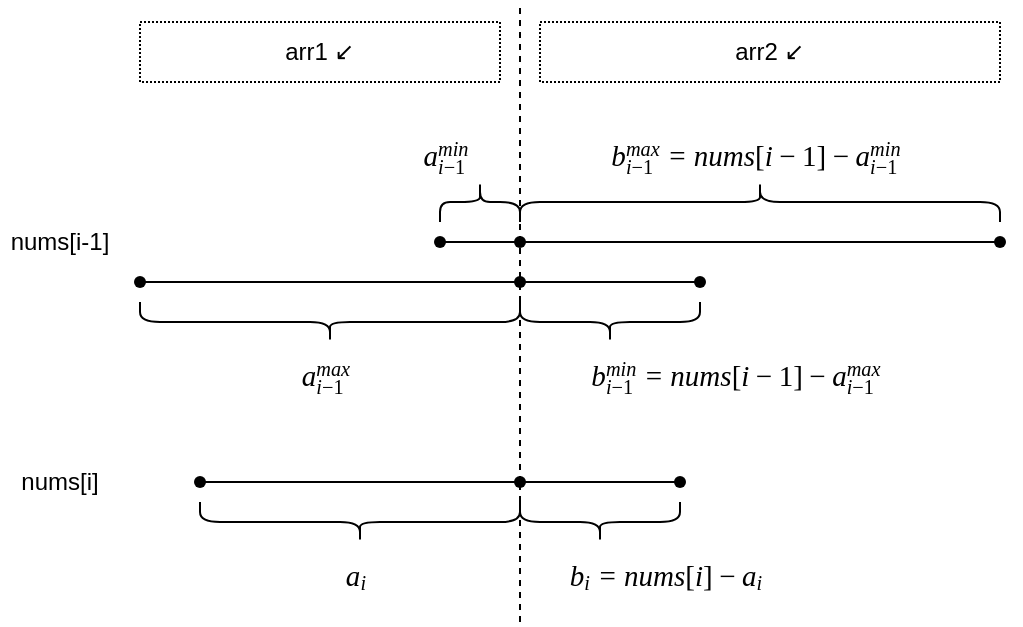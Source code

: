 <mxfile version="24.7.17">
  <diagram name="Page-1" id="ioFbad3xNoFa6jcvLcpb">
    <mxGraphModel dx="560" dy="458" grid="1" gridSize="10" guides="1" tooltips="1" connect="1" arrows="1" fold="1" page="1" pageScale="1" pageWidth="850" pageHeight="1100" math="0" shadow="0">
      <root>
        <mxCell id="0" />
        <mxCell id="1" parent="0" />
        <mxCell id="hNl3Ag_F3orbNU8T1yxB-1" value="" style="endArrow=none;dashed=1;html=1;rounded=0;" edge="1" parent="1">
          <mxGeometry width="50" height="50" relative="1" as="geometry">
            <mxPoint x="280" y="280" as="sourcePoint" />
            <mxPoint x="280" y="40" as="targetPoint" />
          </mxGeometry>
        </mxCell>
        <mxCell id="hNl3Ag_F3orbNU8T1yxB-4" value="arr1 ↙" style="text;html=1;align=center;verticalAlign=middle;whiteSpace=wrap;rounded=0;strokeColor=default;dashed=1;dashPattern=1 1;" vertex="1" parent="1">
          <mxGeometry x="90" y="50" width="180" height="30" as="geometry" />
        </mxCell>
        <mxCell id="hNl3Ag_F3orbNU8T1yxB-5" value="arr2 ↙" style="text;html=1;align=center;verticalAlign=middle;whiteSpace=wrap;rounded=0;strokeColor=default;dashed=1;dashPattern=1 1;" vertex="1" parent="1">
          <mxGeometry x="290" y="50" width="230" height="30" as="geometry" />
        </mxCell>
        <mxCell id="hNl3Ag_F3orbNU8T1yxB-6" value="nums[i]" style="text;html=1;align=center;verticalAlign=middle;whiteSpace=wrap;rounded=0;" vertex="1" parent="1">
          <mxGeometry x="20" y="260" width="60" height="40" as="geometry" />
        </mxCell>
        <mxCell id="hNl3Ag_F3orbNU8T1yxB-7" value="nums[i-1]" style="text;html=1;align=center;verticalAlign=middle;whiteSpace=wrap;rounded=0;" vertex="1" parent="1">
          <mxGeometry x="20" y="140" width="60" height="40" as="geometry" />
        </mxCell>
        <mxCell id="hNl3Ag_F3orbNU8T1yxB-8" value="" style="shape=curlyBracket;whiteSpace=wrap;html=1;rounded=1;labelPosition=left;verticalLabelPosition=middle;align=right;verticalAlign=middle;rotation=-90;" vertex="1" parent="1">
          <mxGeometry x="190" y="220" width="20" height="160" as="geometry" />
        </mxCell>
        <mxCell id="hNl3Ag_F3orbNU8T1yxB-9" value="" style="shape=curlyBracket;whiteSpace=wrap;html=1;rounded=1;labelPosition=left;verticalLabelPosition=middle;align=right;verticalAlign=middle;rotation=-90;" vertex="1" parent="1">
          <mxGeometry x="310" y="260" width="20" height="80" as="geometry" />
        </mxCell>
        <UserObject label="&lt;span style=&quot;outline: none; text-rendering: auto; font: 1.21em / 1.2 KaTeX_Main, &amp;quot;Times New Roman&amp;quot;, serif; text-indent: 0px; --gap-p: var(--gap-p-compact);&quot; class=&quot;katex&quot;&gt;&lt;span style=&quot;outline: none; border-color: currentcolor; --gap-p: var(--gap-p-compact);&quot; aria-hidden=&quot;true&quot; class=&quot;katex-html&quot;&gt;&lt;span style=&quot;outline: none; border-color: currentcolor; --gap-p: var(--gap-p-compact); position: relative; white-space: nowrap; width: min-content; display: inline-block;&quot; class=&quot;base&quot;&gt;&lt;span style=&quot;outline: none; border-color: currentcolor; --gap-p: var(--gap-p-compact);&quot; class=&quot;mord&quot;&gt;&lt;span style=&quot;outline: none; border-color: currentcolor; --gap-p: var(--gap-p-compact); font-family: KaTeX_Math; font-style: italic;&quot; class=&quot;mord mathnormal&quot;&gt;a&lt;/span&gt;&lt;span style=&quot;outline: none; border-color: currentcolor; --gap-p: var(--gap-p-compact); text-align: left;&quot; class=&quot;msupsub&quot;&gt;&lt;span style=&quot;outline: none; border-color: currentcolor; --gap-p: var(--gap-p-compact); border-collapse: collapse; display: inline-table; table-layout: fixed; margin-right: -2px;&quot; class=&quot;vlist-t vlist-t2&quot;&gt;&lt;span style=&quot;outline: none; border-color: currentcolor; --gap-p: var(--gap-p-compact); display: table-row;&quot; class=&quot;vlist-r&quot;&gt;&lt;span style=&quot;outline: none; border-color: currentcolor; --gap-p: var(--gap-p-compact); display: table-cell; position: relative; vertical-align: bottom; height: 0.312em;&quot; class=&quot;vlist&quot;&gt;&lt;span style=&quot;outline: none; border-color: currentcolor; --gap-p: var(--gap-p-compact); display: block; height: 0px; position: relative; top: -2.55em; margin-left: 0em; margin-right: 0.05em;&quot;&gt;&lt;span style=&quot;outline: none; border-color: currentcolor; --gap-p: var(--gap-p-compact); display: inline-block; overflow: hidden; width: 0px; height: 2.7em;&quot; class=&quot;pstrut&quot;&gt;&lt;/span&gt;&lt;span style=&quot;outline: none; border-color: currentcolor; --gap-p: var(--gap-p-compact); display: inline-block; font-size: 0.7em;&quot; class=&quot;sizing reset-size6 size3 mtight&quot;&gt;&lt;span style=&quot;outline: none; border-color: currentcolor; --gap-p: var(--gap-p-compact); font-family: KaTeX_Math; font-style: italic;&quot; class=&quot;mord mathnormal mtight&quot;&gt;i&lt;/span&gt;&lt;/span&gt;&lt;/span&gt;&lt;/span&gt;&lt;span style=&quot;outline: none; border-color: currentcolor; --gap-p: var(--gap-p-compact); display: table-cell; font-size: 1px; min-width: 2px; vertical-align: bottom; width: 2px;&quot; class=&quot;vlist-s&quot;&gt;&lt;br&gt;&lt;/span&gt;&lt;/span&gt;&lt;span style=&quot;outline: none; border-color: currentcolor; --gap-p: var(--gap-p-compact); display: table-row;&quot; class=&quot;vlist-r&quot;&gt;&lt;span style=&quot;outline: none; border-color: currentcolor; --gap-p: var(--gap-p-compact); display: table-cell; position: relative; vertical-align: bottom; height: 0.15em;&quot; class=&quot;vlist&quot;&gt;&lt;span style=&quot;outline: none; border-color: currentcolor; --gap-p: var(--gap-p-compact); display: block; height: 0px; position: relative;&quot;&gt;&lt;/span&gt;&lt;/span&gt;&lt;/span&gt;&lt;/span&gt;&lt;/span&gt;&lt;/span&gt;&lt;/span&gt;&lt;/span&gt;&lt;/span&gt;&lt;span&gt;&amp;nbsp;&lt;/span&gt;&lt;span style=&quot;outline: none; text-rendering: auto; font: 1.21em / 1.2 KaTeX_Main, &amp;quot;Times New Roman&amp;quot;, serif; text-indent: 0px; --gap-p: var(--gap-p-compact);&quot; class=&quot;katex&quot;&gt;&lt;span style=&quot;outline: none; border: 0px; --gap-p: var(--gap-p-compact); clip: rect(1px, 1px, 1px, 1px); height: 1px; overflow: hidden; padding: 0px; position: absolute; width: 1px; color: rgb(204, 204, 204); font-family: KaTeX_Main, &amp;quot;Times New Roman&amp;quot;, serif; font-size: 20.57px; font-style: normal; font-variant-ligatures: normal; font-variant-caps: normal; font-weight: 400; letter-spacing: normal; orphans: 2; text-align: left; text-indent: 0px; text-transform: none; widows: 2; word-spacing: 0px; -webkit-text-stroke-width: 0px; white-space: normal; background-color: rgb(28, 30, 33); text-decoration-thickness: initial; text-decoration-style: initial; text-decoration-color: initial;&quot; class=&quot;katex-mathml&quot;&gt;&lt;math xmlns=&quot;http://www.w3.org/1998/Math/MathML&quot;&gt;&lt;mrow&gt;&lt;msubsup&gt;&lt;mi&gt;b&lt;/mi&gt;&lt;mrow&gt;&lt;mi&gt;i&lt;/mi&gt;&lt;mo&gt;−&lt;/mo&gt;&lt;mn&gt;1&lt;/mn&gt;&lt;/mrow&gt;&lt;mrow&gt;&lt;mi&gt;m&lt;/mi&gt;&lt;mi&gt;i&lt;/mi&gt;&lt;mi&gt;n&lt;/mi&gt;&lt;/mrow&gt;&lt;/msubsup&gt;&lt;mo&gt;=&lt;/mo&gt;&lt;mi&gt;n&lt;/mi&gt;&lt;mi&gt;u&lt;/mi&gt;&lt;mi&gt;m&lt;/mi&gt;&lt;mi&gt;s&lt;/mi&gt;&lt;mo stretchy=&quot;false&quot;&gt;[&lt;/mo&gt;&lt;mi&gt;i&lt;/mi&gt;&lt;mo&gt;−&lt;/mo&gt;&lt;mn&gt;1&lt;/mn&gt;&lt;mo stretchy=&quot;false&quot;&gt;]&lt;/mo&gt;&lt;mo&gt;−&lt;/mo&gt;&lt;msubsup&gt;&lt;mi&gt;a&lt;/mi&gt;&lt;mrow&gt;&lt;mi&gt;i&lt;/mi&gt;&lt;mo&gt;−&lt;/mo&gt;&lt;mn&gt;1&lt;/mn&gt;&lt;/mrow&gt;&lt;mrow&gt;&lt;mi&gt;m&lt;/mi&gt;&lt;mi&gt;a&lt;/mi&gt;&lt;mi&gt;x&lt;/mi&gt;&lt;/mrow&gt;&lt;/msubsup&gt;&lt;/mrow&gt;&lt;/math&gt;&lt;/span&gt;&lt;span style=&quot;outline: none; border-color: currentcolor; --gap-p: var(--gap-p-compact); color: rgb(204, 204, 204); font-family: KaTeX_Main, &amp;quot;Times New Roman&amp;quot;, serif; font-size: 20.57px; font-style: normal; font-variant-ligatures: normal; font-variant-caps: normal; font-weight: 400; letter-spacing: normal; orphans: 2; text-align: left; text-indent: 0px; text-transform: none; widows: 2; word-spacing: 0px; -webkit-text-stroke-width: 0px; white-space: normal; background-color: rgb(28, 30, 33); text-decoration-thickness: initial; text-decoration-style: initial; text-decoration-color: initial;&quot; aria-hidden=&quot;true&quot; class=&quot;katex-html&quot;&gt;&lt;br class=&quot;Apple-interchange-newline&quot;&gt;&lt;/span&gt;&lt;/span&gt;" id="hNl3Ag_F3orbNU8T1yxB-10">
          <mxCell style="text;html=1;align=center;verticalAlign=middle;whiteSpace=wrap;rounded=0;" vertex="1" parent="1">
            <mxGeometry x="170" y="310" width="60" height="30" as="geometry" />
          </mxCell>
        </UserObject>
        <UserObject label="&lt;meta charset=&quot;utf-8&quot;&gt;&lt;span style=&quot;outline: none; text-rendering: auto; font: 1.21em / 1.2 KaTeX_Main, &amp;quot;Times New Roman&amp;quot;, serif; text-indent: 0px; --gap-p: var(--gap-p-compact);&quot; class=&quot;katex&quot;&gt;&lt;span style=&quot;outline: none; border-color: currentcolor; --gap-p: var(--gap-p-compact);&quot; aria-hidden=&quot;true&quot; class=&quot;katex-html&quot;&gt;&lt;span style=&quot;outline: none; border-color: currentcolor; --gap-p: var(--gap-p-compact); position: relative; white-space: nowrap; width: min-content; display: inline-block;&quot; class=&quot;base&quot;&gt;&lt;span style=&quot;outline: none; border-color: currentcolor; --gap-p: var(--gap-p-compact);&quot; class=&quot;mord&quot;&gt;&lt;span style=&quot;outline: none; border-color: currentcolor; --gap-p: var(--gap-p-compact); font-family: KaTeX_Math; font-style: italic;&quot; class=&quot;mord mathnormal&quot;&gt;b&lt;/span&gt;&lt;span style=&quot;outline: none; border-color: currentcolor; --gap-p: var(--gap-p-compact); text-align: left;&quot; class=&quot;msupsub&quot;&gt;&lt;span style=&quot;outline: none; border-color: currentcolor; --gap-p: var(--gap-p-compact); border-collapse: collapse; display: inline-table; table-layout: fixed; margin-right: -2px;&quot; class=&quot;vlist-t vlist-t2&quot;&gt;&lt;span style=&quot;outline: none; border-color: currentcolor; --gap-p: var(--gap-p-compact); display: table-row;&quot; class=&quot;vlist-r&quot;&gt;&lt;span style=&quot;outline: none; border-color: currentcolor; --gap-p: var(--gap-p-compact); display: table-cell; position: relative; vertical-align: bottom; height: 0.312em;&quot; class=&quot;vlist&quot;&gt;&lt;span style=&quot;outline: none; border-color: currentcolor; --gap-p: var(--gap-p-compact); display: block; height: 0px; position: relative; top: -2.55em; margin-left: 0em; margin-right: 0.05em;&quot;&gt;&lt;span style=&quot;outline: none; border-color: currentcolor; --gap-p: var(--gap-p-compact); display: inline-block; overflow: hidden; width: 0px; height: 2.7em;&quot; class=&quot;pstrut&quot;&gt;&lt;/span&gt;&lt;span style=&quot;outline: none; border-color: currentcolor; --gap-p: var(--gap-p-compact); display: inline-block; font-size: 0.7em;&quot; class=&quot;sizing reset-size6 size3 mtight&quot;&gt;&lt;span style=&quot;outline: none; border-color: currentcolor; --gap-p: var(--gap-p-compact); font-family: KaTeX_Math; font-style: italic;&quot; class=&quot;mord mathnormal mtight&quot;&gt;i&lt;/span&gt;&lt;/span&gt;&lt;/span&gt;&lt;/span&gt;&lt;span style=&quot;outline: none; border-color: currentcolor; --gap-p: var(--gap-p-compact); display: table-cell; font-size: 1px; min-width: 2px; vertical-align: bottom; width: 2px;&quot; class=&quot;vlist-s&quot;&gt;​&lt;/span&gt;&lt;/span&gt;&lt;span style=&quot;outline: none; border-color: currentcolor; --gap-p: var(--gap-p-compact); display: table-row;&quot; class=&quot;vlist-r&quot;&gt;&lt;span style=&quot;outline: none; border-color: currentcolor; --gap-p: var(--gap-p-compact); display: table-cell; position: relative; vertical-align: bottom; height: 0.15em;&quot; class=&quot;vlist&quot;&gt;&lt;span style=&quot;outline: none; border-color: currentcolor; --gap-p: var(--gap-p-compact); display: block; height: 0px; position: relative;&quot;&gt;&lt;/span&gt;&lt;/span&gt;&lt;/span&gt;&lt;/span&gt;&lt;/span&gt;&lt;/span&gt;&lt;span style=&quot;outline: none; border-color: currentcolor; --gap-p: var(--gap-p-compact); display: inline-block; margin-right: 0.278em;&quot; class=&quot;mspace&quot;&gt;&lt;/span&gt;&lt;span style=&quot;outline: none; border-color: currentcolor; --gap-p: var(--gap-p-compact);&quot; class=&quot;mrel&quot;&gt;=&lt;/span&gt;&lt;span style=&quot;outline: none; border-color: currentcolor; --gap-p: var(--gap-p-compact); display: inline-block; margin-right: 0.278em;&quot; class=&quot;mspace&quot;&gt;&lt;/span&gt;&lt;/span&gt;&lt;span style=&quot;outline: none; border-color: currentcolor; --gap-p: var(--gap-p-compact); position: relative; white-space: nowrap; width: min-content; display: inline-block;&quot; class=&quot;base&quot;&gt;&lt;span style=&quot;outline: none; border-color: currentcolor; --gap-p: var(--gap-p-compact); display: inline-block; height: 1em; vertical-align: -0.25em;&quot; class=&quot;strut&quot;&gt;&lt;/span&gt;&lt;span style=&quot;outline: none; border-color: currentcolor; --gap-p: var(--gap-p-compact); font-family: KaTeX_Math; font-style: italic;&quot; class=&quot;mord mathnormal&quot;&gt;n&lt;/span&gt;&lt;span style=&quot;outline: none; border-color: currentcolor; --gap-p: var(--gap-p-compact); font-family: KaTeX_Math; font-style: italic;&quot; class=&quot;mord mathnormal&quot;&gt;u&lt;/span&gt;&lt;span style=&quot;outline: none; border-color: currentcolor; --gap-p: var(--gap-p-compact); font-family: KaTeX_Math; font-style: italic;&quot; class=&quot;mord mathnormal&quot;&gt;m&lt;/span&gt;&lt;span style=&quot;outline: none; border-color: currentcolor; --gap-p: var(--gap-p-compact); font-family: KaTeX_Math; font-style: italic;&quot; class=&quot;mord mathnormal&quot;&gt;s&lt;/span&gt;&lt;span style=&quot;outline: none; border-color: currentcolor; --gap-p: var(--gap-p-compact);&quot; class=&quot;mopen&quot;&gt;[&lt;/span&gt;&lt;span style=&quot;outline: none; border-color: currentcolor; --gap-p: var(--gap-p-compact); font-family: KaTeX_Math; font-style: italic;&quot; class=&quot;mord mathnormal&quot;&gt;i&lt;/span&gt;&lt;span style=&quot;outline: none; border-color: currentcolor; --gap-p: var(--gap-p-compact);&quot; class=&quot;mclose&quot;&gt;]&lt;/span&gt;&lt;span style=&quot;outline: none; border-color: currentcolor; --gap-p: var(--gap-p-compact); display: inline-block; margin-right: 0.222em;&quot; class=&quot;mspace&quot;&gt;&lt;/span&gt;&lt;span style=&quot;outline: none; border-color: currentcolor; --gap-p: var(--gap-p-compact);&quot; class=&quot;mbin&quot;&gt;−&lt;/span&gt;&lt;span style=&quot;outline: none; border-color: currentcolor; --gap-p: var(--gap-p-compact); display: inline-block; margin-right: 0.222em;&quot; class=&quot;mspace&quot;&gt;&lt;/span&gt;&lt;/span&gt;&lt;span style=&quot;outline: none; border-color: currentcolor; --gap-p: var(--gap-p-compact); position: relative; white-space: nowrap; width: min-content; display: inline-block;&quot; class=&quot;base&quot;&gt;&lt;span style=&quot;outline: none; border-color: currentcolor; --gap-p: var(--gap-p-compact); display: inline-block; height: 0.581em; vertical-align: -0.15em;&quot; class=&quot;strut&quot;&gt;&lt;/span&gt;&lt;span style=&quot;outline: none; border-color: currentcolor; --gap-p: var(--gap-p-compact);&quot; class=&quot;mord&quot;&gt;&lt;span style=&quot;outline: none; border-color: currentcolor; --gap-p: var(--gap-p-compact); font-family: KaTeX_Math; font-style: italic;&quot; class=&quot;mord mathnormal&quot;&gt;a&lt;/span&gt;&lt;span style=&quot;outline: none; border-color: currentcolor; --gap-p: var(--gap-p-compact); text-align: left;&quot; class=&quot;msupsub&quot;&gt;&lt;span style=&quot;outline: none; border-color: currentcolor; --gap-p: var(--gap-p-compact); border-collapse: collapse; display: inline-table; table-layout: fixed; margin-right: -2px;&quot; class=&quot;vlist-t vlist-t2&quot;&gt;&lt;span style=&quot;outline: none; border-color: currentcolor; --gap-p: var(--gap-p-compact); display: table-row;&quot; class=&quot;vlist-r&quot;&gt;&lt;span style=&quot;outline: none; border-color: currentcolor; --gap-p: var(--gap-p-compact); display: table-cell; position: relative; vertical-align: bottom; height: 0.312em;&quot; class=&quot;vlist&quot;&gt;&lt;span style=&quot;outline: none; border-color: currentcolor; --gap-p: var(--gap-p-compact); display: block; height: 0px; position: relative; top: -2.55em; margin-left: 0em; margin-right: 0.05em;&quot;&gt;&lt;span style=&quot;outline: none; border-color: currentcolor; --gap-p: var(--gap-p-compact); display: inline-block; overflow: hidden; width: 0px; height: 2.7em;&quot; class=&quot;pstrut&quot;&gt;&lt;/span&gt;&lt;span style=&quot;outline: none; border-color: currentcolor; --gap-p: var(--gap-p-compact); display: inline-block; font-size: 0.7em;&quot; class=&quot;sizing reset-size6 size3 mtight&quot;&gt;&lt;span style=&quot;outline: none; border-color: currentcolor; --gap-p: var(--gap-p-compact); font-family: KaTeX_Math; font-style: italic;&quot; class=&quot;mord mathnormal mtight&quot;&gt;i&lt;/span&gt;&lt;/span&gt;&lt;/span&gt;&lt;/span&gt;&lt;span style=&quot;outline: none; border-color: currentcolor; --gap-p: var(--gap-p-compact); display: table-cell; font-size: 1px; min-width: 2px; vertical-align: bottom; width: 2px;&quot; class=&quot;vlist-s&quot;&gt;​&lt;/span&gt;&lt;/span&gt;&lt;span style=&quot;outline: none; border-color: currentcolor; --gap-p: var(--gap-p-compact); display: table-row;&quot; class=&quot;vlist-r&quot;&gt;&lt;span style=&quot;outline: none; border-color: currentcolor; --gap-p: var(--gap-p-compact); display: table-cell; position: relative; vertical-align: bottom; height: 0.15em;&quot; class=&quot;vlist&quot;&gt;&lt;span style=&quot;outline: none; border-color: currentcolor; --gap-p: var(--gap-p-compact); display: block; height: 0px; position: relative;&quot;&gt;&lt;/span&gt;&lt;/span&gt;&lt;/span&gt;&lt;/span&gt;&lt;/span&gt;&lt;/span&gt;&lt;/span&gt;&lt;/span&gt;&lt;/span&gt;&lt;span&gt;&amp;nbsp;&lt;/span&gt;&lt;span style=&quot;outline: none; text-rendering: auto; font: 1.21em / 1.2 KaTeX_Main, &amp;quot;Times New Roman&amp;quot;, serif; text-indent: 0px; --gap-p: var(--gap-p-compact);&quot; class=&quot;katex&quot;&gt;&lt;span style=&quot;outline: none; border: 0px; --gap-p: var(--gap-p-compact); clip: rect(1px, 1px, 1px, 1px); height: 1px; overflow: hidden; padding: 0px; position: absolute; width: 1px; color: rgb(204, 204, 204); font-family: KaTeX_Main, &amp;quot;Times New Roman&amp;quot;, serif; font-size: 20.57px; font-style: normal; font-variant-ligatures: normal; font-variant-caps: normal; font-weight: 400; letter-spacing: normal; orphans: 2; text-align: left; text-indent: 0px; text-transform: none; widows: 2; word-spacing: 0px; -webkit-text-stroke-width: 0px; white-space: normal; background-color: rgb(28, 30, 33); text-decoration-thickness: initial; text-decoration-style: initial; text-decoration-color: initial;&quot; class=&quot;katex-mathml&quot;&gt;&lt;math xmlns=&quot;http://www.w3.org/1998/Math/MathML&quot;&gt;&lt;mrow&gt;&lt;msubsup&gt;&lt;mi&gt;b&lt;/mi&gt;&lt;mrow&gt;&lt;mi&gt;i&lt;/mi&gt;&lt;mo&gt;−&lt;/mo&gt;&lt;mn&gt;1&lt;/mn&gt;&lt;/mrow&gt;&lt;mrow&gt;&lt;mi&gt;m&lt;/mi&gt;&lt;mi&gt;i&lt;/mi&gt;&lt;mi&gt;n&lt;/mi&gt;&lt;/mrow&gt;&lt;/msubsup&gt;&lt;mo&gt;=&lt;/mo&gt;&lt;mi&gt;n&lt;/mi&gt;&lt;mi&gt;u&lt;/mi&gt;&lt;mi&gt;m&lt;/mi&gt;&lt;mi&gt;s&lt;/mi&gt;&lt;mo stretchy=&quot;false&quot;&gt;[&lt;/mo&gt;&lt;mi&gt;i&lt;/mi&gt;&lt;mo&gt;−&lt;/mo&gt;&lt;mn&gt;1&lt;/mn&gt;&lt;mo stretchy=&quot;false&quot;&gt;]&lt;/mo&gt;&lt;mo&gt;−&lt;/mo&gt;&lt;msubsup&gt;&lt;mi&gt;a&lt;/mi&gt;&lt;mrow&gt;&lt;mi&gt;i&lt;/mi&gt;&lt;mo&gt;−&lt;/mo&gt;&lt;mn&gt;1&lt;/mn&gt;&lt;/mrow&gt;&lt;mrow&gt;&lt;mi&gt;m&lt;/mi&gt;&lt;mi&gt;a&lt;/mi&gt;&lt;mi&gt;x&lt;/mi&gt;&lt;/mrow&gt;&lt;/msubsup&gt;&lt;/mrow&gt;&lt;/math&gt;&lt;/span&gt;&lt;span style=&quot;outline: none; border-color: currentcolor; --gap-p: var(--gap-p-compact); color: rgb(204, 204, 204); font-family: KaTeX_Main, &amp;quot;Times New Roman&amp;quot;, serif; font-size: 20.57px; font-style: normal; font-variant-ligatures: normal; font-variant-caps: normal; font-weight: 400; letter-spacing: normal; orphans: 2; text-align: left; text-indent: 0px; text-transform: none; widows: 2; word-spacing: 0px; -webkit-text-stroke-width: 0px; white-space: normal; background-color: rgb(28, 30, 33); text-decoration-thickness: initial; text-decoration-style: initial; text-decoration-color: initial;&quot; aria-hidden=&quot;true&quot; class=&quot;katex-html&quot;&gt;&lt;br class=&quot;Apple-interchange-newline&quot;&gt;&lt;/span&gt;&lt;/span&gt;" id="hNl3Ag_F3orbNU8T1yxB-11">
          <mxCell style="text;html=1;align=center;verticalAlign=middle;whiteSpace=wrap;rounded=0;" vertex="1" parent="1">
            <mxGeometry x="290" y="310" width="130" height="30" as="geometry" />
          </mxCell>
        </UserObject>
        <mxCell id="hNl3Ag_F3orbNU8T1yxB-15" value="" style="endArrow=none;dashed=1;html=1;rounded=0;" edge="1" parent="1">
          <mxGeometry width="50" height="50" relative="1" as="geometry">
            <mxPoint x="280" y="350" as="sourcePoint" />
            <mxPoint x="280" y="280" as="targetPoint" />
          </mxGeometry>
        </mxCell>
        <mxCell id="hNl3Ag_F3orbNU8T1yxB-31" value="" style="endArrow=none;html=1;rounded=0;" edge="1" parent="1" source="hNl3Ag_F3orbNU8T1yxB-43">
          <mxGeometry width="50" height="50" relative="1" as="geometry">
            <mxPoint x="240" y="159.5" as="sourcePoint" />
            <mxPoint x="520" y="159.5" as="targetPoint" />
          </mxGeometry>
        </mxCell>
        <mxCell id="hNl3Ag_F3orbNU8T1yxB-32" value="" style="endArrow=none;html=1;rounded=0;" edge="1" parent="1" source="hNl3Ag_F3orbNU8T1yxB-37">
          <mxGeometry width="50" height="50" relative="1" as="geometry">
            <mxPoint x="90" y="180" as="sourcePoint" />
            <mxPoint x="370" y="180" as="targetPoint" />
          </mxGeometry>
        </mxCell>
        <mxCell id="hNl3Ag_F3orbNU8T1yxB-34" value="" style="endArrow=none;html=1;rounded=0;" edge="1" parent="1" target="hNl3Ag_F3orbNU8T1yxB-33">
          <mxGeometry width="50" height="50" relative="1" as="geometry">
            <mxPoint x="90" y="180" as="sourcePoint" />
            <mxPoint x="370" y="180" as="targetPoint" />
          </mxGeometry>
        </mxCell>
        <mxCell id="hNl3Ag_F3orbNU8T1yxB-33" value="" style="shape=waypoint;sketch=0;fillStyle=solid;size=6;pointerEvents=1;points=[];fillColor=none;resizable=0;rotatable=0;perimeter=centerPerimeter;snapToPoint=1;" vertex="1" parent="1">
          <mxGeometry x="80" y="170" width="20" height="20" as="geometry" />
        </mxCell>
        <mxCell id="hNl3Ag_F3orbNU8T1yxB-36" value="" style="endArrow=none;html=1;rounded=0;" edge="1" parent="1" source="hNl3Ag_F3orbNU8T1yxB-33" target="hNl3Ag_F3orbNU8T1yxB-35">
          <mxGeometry width="50" height="50" relative="1" as="geometry">
            <mxPoint x="90" y="180" as="sourcePoint" />
            <mxPoint x="370" y="180" as="targetPoint" />
          </mxGeometry>
        </mxCell>
        <mxCell id="hNl3Ag_F3orbNU8T1yxB-35" value="" style="shape=waypoint;sketch=0;fillStyle=solid;size=6;pointerEvents=1;points=[];fillColor=none;resizable=0;rotatable=0;perimeter=centerPerimeter;snapToPoint=1;" vertex="1" parent="1">
          <mxGeometry x="270" y="170" width="20" height="20" as="geometry" />
        </mxCell>
        <mxCell id="hNl3Ag_F3orbNU8T1yxB-38" value="" style="endArrow=none;html=1;rounded=0;" edge="1" parent="1" source="hNl3Ag_F3orbNU8T1yxB-35" target="hNl3Ag_F3orbNU8T1yxB-37">
          <mxGeometry width="50" height="50" relative="1" as="geometry">
            <mxPoint x="280" y="180" as="sourcePoint" />
            <mxPoint x="370" y="180" as="targetPoint" />
          </mxGeometry>
        </mxCell>
        <mxCell id="hNl3Ag_F3orbNU8T1yxB-37" value="" style="shape=waypoint;sketch=0;fillStyle=solid;size=6;pointerEvents=1;points=[];fillColor=none;resizable=0;rotatable=0;perimeter=centerPerimeter;snapToPoint=1;" vertex="1" parent="1">
          <mxGeometry x="360" y="170" width="20" height="20" as="geometry" />
        </mxCell>
        <mxCell id="hNl3Ag_F3orbNU8T1yxB-40" value="" style="endArrow=none;html=1;rounded=0;" edge="1" parent="1" target="hNl3Ag_F3orbNU8T1yxB-39">
          <mxGeometry width="50" height="50" relative="1" as="geometry">
            <mxPoint x="240" y="159.5" as="sourcePoint" />
            <mxPoint x="520" y="159.5" as="targetPoint" />
          </mxGeometry>
        </mxCell>
        <mxCell id="hNl3Ag_F3orbNU8T1yxB-39" value="" style="shape=waypoint;sketch=0;fillStyle=solid;size=6;pointerEvents=1;points=[];fillColor=none;resizable=0;rotatable=0;perimeter=centerPerimeter;snapToPoint=1;" vertex="1" parent="1">
          <mxGeometry x="230" y="150" width="20" height="20" as="geometry" />
        </mxCell>
        <mxCell id="hNl3Ag_F3orbNU8T1yxB-42" value="" style="endArrow=none;html=1;rounded=0;" edge="1" parent="1" source="hNl3Ag_F3orbNU8T1yxB-39" target="hNl3Ag_F3orbNU8T1yxB-41">
          <mxGeometry width="50" height="50" relative="1" as="geometry">
            <mxPoint x="240" y="160" as="sourcePoint" />
            <mxPoint x="520" y="159.5" as="targetPoint" />
          </mxGeometry>
        </mxCell>
        <mxCell id="hNl3Ag_F3orbNU8T1yxB-41" value="" style="shape=waypoint;sketch=0;fillStyle=solid;size=6;pointerEvents=1;points=[];fillColor=none;resizable=0;rotatable=0;perimeter=centerPerimeter;snapToPoint=1;" vertex="1" parent="1">
          <mxGeometry x="270" y="150" width="20" height="20" as="geometry" />
        </mxCell>
        <mxCell id="hNl3Ag_F3orbNU8T1yxB-44" value="" style="endArrow=none;html=1;rounded=0;" edge="1" parent="1" source="hNl3Ag_F3orbNU8T1yxB-41" target="hNl3Ag_F3orbNU8T1yxB-43">
          <mxGeometry width="50" height="50" relative="1" as="geometry">
            <mxPoint x="280" y="160" as="sourcePoint" />
            <mxPoint x="520" y="159.5" as="targetPoint" />
          </mxGeometry>
        </mxCell>
        <mxCell id="hNl3Ag_F3orbNU8T1yxB-43" value="" style="shape=waypoint;sketch=0;fillStyle=solid;size=6;pointerEvents=1;points=[];fillColor=none;resizable=0;rotatable=0;perimeter=centerPerimeter;snapToPoint=1;" vertex="1" parent="1">
          <mxGeometry x="510" y="150" width="20" height="20" as="geometry" />
        </mxCell>
        <mxCell id="hNl3Ag_F3orbNU8T1yxB-2" value="" style="endArrow=none;html=1;rounded=0;" edge="1" parent="1">
          <mxGeometry width="50" height="50" relative="1" as="geometry">
            <mxPoint x="360" y="280" as="sourcePoint" />
            <mxPoint x="360" y="280" as="targetPoint" />
          </mxGeometry>
        </mxCell>
        <mxCell id="hNl3Ag_F3orbNU8T1yxB-13" value="" style="endArrow=none;html=1;rounded=0;" edge="1" parent="1">
          <mxGeometry width="50" height="50" relative="1" as="geometry">
            <mxPoint x="120" y="280" as="sourcePoint" />
            <mxPoint x="120" y="280" as="targetPoint" />
          </mxGeometry>
        </mxCell>
        <mxCell id="hNl3Ag_F3orbNU8T1yxB-17" value="" style="endArrow=none;html=1;rounded=0;" edge="1" parent="1" source="hNl3Ag_F3orbNU8T1yxB-52">
          <mxGeometry width="50" height="50" relative="1" as="geometry">
            <mxPoint x="120" y="279.5" as="sourcePoint" />
            <mxPoint x="360" y="279.5" as="targetPoint" />
          </mxGeometry>
        </mxCell>
        <mxCell id="hNl3Ag_F3orbNU8T1yxB-49" value="" style="endArrow=none;html=1;rounded=0;" edge="1" parent="1" target="hNl3Ag_F3orbNU8T1yxB-48">
          <mxGeometry width="50" height="50" relative="1" as="geometry">
            <mxPoint x="120" y="279.5" as="sourcePoint" />
            <mxPoint x="360" y="279.5" as="targetPoint" />
          </mxGeometry>
        </mxCell>
        <mxCell id="hNl3Ag_F3orbNU8T1yxB-48" value="" style="shape=waypoint;sketch=0;fillStyle=solid;size=6;pointerEvents=1;points=[];fillColor=none;resizable=0;rotatable=0;perimeter=centerPerimeter;snapToPoint=1;" vertex="1" parent="1">
          <mxGeometry x="110" y="270" width="20" height="20" as="geometry" />
        </mxCell>
        <mxCell id="hNl3Ag_F3orbNU8T1yxB-51" value="" style="endArrow=none;html=1;rounded=0;" edge="1" parent="1" source="hNl3Ag_F3orbNU8T1yxB-48" target="hNl3Ag_F3orbNU8T1yxB-50">
          <mxGeometry width="50" height="50" relative="1" as="geometry">
            <mxPoint x="120" y="280" as="sourcePoint" />
            <mxPoint x="360" y="279.5" as="targetPoint" />
          </mxGeometry>
        </mxCell>
        <mxCell id="hNl3Ag_F3orbNU8T1yxB-50" value="" style="shape=waypoint;sketch=0;fillStyle=solid;size=6;pointerEvents=1;points=[];fillColor=none;resizable=0;rotatable=0;perimeter=centerPerimeter;snapToPoint=1;" vertex="1" parent="1">
          <mxGeometry x="270" y="270" width="20" height="20" as="geometry" />
        </mxCell>
        <mxCell id="hNl3Ag_F3orbNU8T1yxB-53" value="" style="endArrow=none;html=1;rounded=0;" edge="1" parent="1" source="hNl3Ag_F3orbNU8T1yxB-50" target="hNl3Ag_F3orbNU8T1yxB-52">
          <mxGeometry width="50" height="50" relative="1" as="geometry">
            <mxPoint x="280" y="280" as="sourcePoint" />
            <mxPoint x="360" y="279.5" as="targetPoint" />
          </mxGeometry>
        </mxCell>
        <mxCell id="hNl3Ag_F3orbNU8T1yxB-52" value="" style="shape=waypoint;sketch=0;fillStyle=solid;size=6;pointerEvents=1;points=[];fillColor=none;resizable=0;rotatable=0;perimeter=centerPerimeter;snapToPoint=1;" vertex="1" parent="1">
          <mxGeometry x="350" y="270" width="20" height="20" as="geometry" />
        </mxCell>
        <mxCell id="hNl3Ag_F3orbNU8T1yxB-54" value="" style="shape=curlyBracket;whiteSpace=wrap;html=1;rounded=1;labelPosition=left;verticalLabelPosition=middle;align=right;verticalAlign=middle;rotation=-90;" vertex="1" parent="1">
          <mxGeometry x="175" y="105" width="20" height="190" as="geometry" />
        </mxCell>
        <mxCell id="hNl3Ag_F3orbNU8T1yxB-56" value="" style="shape=curlyBracket;whiteSpace=wrap;html=1;rounded=1;labelPosition=left;verticalLabelPosition=middle;align=right;verticalAlign=middle;rotation=-90;" vertex="1" parent="1">
          <mxGeometry x="315" y="155" width="20" height="90" as="geometry" />
        </mxCell>
        <mxCell id="hNl3Ag_F3orbNU8T1yxB-57" value="&lt;span style=&quot;outline: none; text-rendering: auto; font-variant-numeric: normal; font-variant-east-asian: normal; font-variant-alternates: normal; font-size-adjust: none; font-kerning: auto; font-optical-sizing: auto; font-feature-settings: normal; font-variation-settings: normal; font-variant-position: normal; font-stretch: normal; font-size: 1.21em; line-height: 1.2; font-family: KaTeX_Main, &amp;quot;Times New Roman&amp;quot;, serif; --gap-p: var(--gap-p-compact);&quot; class=&quot;katex&quot;&gt;&lt;span style=&quot;outline: none; border-color: currentcolor; --gap-p: var(--gap-p-compact);&quot; aria-hidden=&quot;true&quot; class=&quot;katex-html&quot;&gt;&lt;span style=&quot;outline: none; border-color: currentcolor; --gap-p: var(--gap-p-compact); position: relative; text-wrap: nowrap; width: min-content; display: inline-block;&quot; class=&quot;base&quot;&gt;&lt;span style=&quot;outline: none; border-color: currentcolor; --gap-p: var(--gap-p-compact);&quot; class=&quot;mord&quot;&gt;&lt;span style=&quot;outline: none; border-color: currentcolor; --gap-p: var(--gap-p-compact); font-family: KaTeX_Math; font-style: italic;&quot; class=&quot;mord mathnormal&quot;&gt;b&lt;/span&gt;&lt;span style=&quot;outline: none; border-color: currentcolor; --gap-p: var(--gap-p-compact); text-align: left;&quot; class=&quot;msupsub&quot;&gt;&lt;span style=&quot;outline: none; border-color: currentcolor; --gap-p: var(--gap-p-compact); border-collapse: collapse; display: inline-table; table-layout: fixed; margin-right: -2px;&quot; class=&quot;vlist-t vlist-t2&quot;&gt;&lt;span style=&quot;outline: none; border-color: currentcolor; --gap-p: var(--gap-p-compact); display: table-row;&quot; class=&quot;vlist-r&quot;&gt;&lt;span style=&quot;outline: none; border-color: currentcolor; --gap-p: var(--gap-p-compact); display: table-cell; position: relative; vertical-align: bottom; height: 0.825em;&quot; class=&quot;vlist&quot;&gt;&lt;span style=&quot;outline: none; border-color: currentcolor; --gap-p: var(--gap-p-compact); display: block; height: 0px; position: relative; top: -2.441em; margin-left: 0em; margin-right: 0.05em;&quot;&gt;&lt;span style=&quot;outline: none; border-color: currentcolor; --gap-p: var(--gap-p-compact); display: inline-block; overflow: hidden; width: 0px; height: 2.7em;&quot; class=&quot;pstrut&quot;&gt;&lt;/span&gt;&lt;span style=&quot;outline: none; border-color: currentcolor; --gap-p: var(--gap-p-compact); display: inline-block; font-size: 0.7em;&quot; class=&quot;sizing reset-size6 size3 mtight&quot;&gt;&lt;span style=&quot;outline: none; border-color: currentcolor; --gap-p: var(--gap-p-compact);&quot; class=&quot;mord mtight&quot;&gt;&lt;span style=&quot;outline: none; border-color: currentcolor; --gap-p: var(--gap-p-compact); font-family: KaTeX_Math; font-style: italic;&quot; class=&quot;mord mathnormal mtight&quot;&gt;i&lt;/span&gt;&lt;span style=&quot;outline: none; border-color: currentcolor; --gap-p: var(--gap-p-compact);&quot; class=&quot;mbin mtight&quot;&gt;−&lt;/span&gt;&lt;span style=&quot;outline: none; border-color: currentcolor; --gap-p: var(--gap-p-compact);&quot; class=&quot;mord mtight&quot;&gt;1&lt;/span&gt;&lt;/span&gt;&lt;/span&gt;&lt;/span&gt;&lt;span style=&quot;outline: none; border-color: currentcolor; --gap-p: var(--gap-p-compact); display: block; height: 0px; position: relative; top: -3.063em; margin-right: 0.05em;&quot;&gt;&lt;span style=&quot;outline: none; border-color: currentcolor; --gap-p: var(--gap-p-compact); display: inline-block; overflow: hidden; width: 0px; height: 2.7em;&quot; class=&quot;pstrut&quot;&gt;&lt;/span&gt;&lt;span style=&quot;outline: none; border-color: currentcolor; --gap-p: var(--gap-p-compact); display: inline-block; font-size: 0.7em;&quot; class=&quot;sizing reset-size6 size3 mtight&quot;&gt;&lt;span style=&quot;outline: none; border-color: currentcolor; --gap-p: var(--gap-p-compact);&quot; class=&quot;mord mtight&quot;&gt;&lt;span style=&quot;outline: none; border-color: currentcolor; --gap-p: var(--gap-p-compact); font-family: KaTeX_Math; font-style: italic;&quot; class=&quot;mord mathnormal mtight&quot;&gt;min&lt;/span&gt;&lt;/span&gt;&lt;/span&gt;&lt;/span&gt;&lt;/span&gt;&lt;span style=&quot;outline: none; border-color: currentcolor; --gap-p: var(--gap-p-compact); display: table-cell; font-size: 1px; min-width: 2px; vertical-align: bottom; width: 2px;&quot; class=&quot;vlist-s&quot;&gt;​&lt;/span&gt;&lt;/span&gt;&lt;span style=&quot;outline: none; border-color: currentcolor; --gap-p: var(--gap-p-compact); display: table-row;&quot; class=&quot;vlist-r&quot;&gt;&lt;span style=&quot;outline: none; border-color: currentcolor; --gap-p: var(--gap-p-compact); display: table-cell; position: relative; vertical-align: bottom; height: 0.317em;&quot; class=&quot;vlist&quot;&gt;&lt;span style=&quot;outline: none; border-color: currentcolor; --gap-p: var(--gap-p-compact); display: block; height: 0px; position: relative;&quot;&gt;&lt;/span&gt;&lt;/span&gt;&lt;/span&gt;&lt;/span&gt;&lt;/span&gt;&lt;/span&gt;&lt;span style=&quot;outline: none; border-color: currentcolor; --gap-p: var(--gap-p-compact); display: inline-block; margin-right: 0.278em;&quot; class=&quot;mspace&quot;&gt;&lt;/span&gt;&lt;span style=&quot;outline: none; border-color: currentcolor; --gap-p: var(--gap-p-compact);&quot; class=&quot;mrel&quot;&gt;=&lt;/span&gt;&lt;span style=&quot;outline: none; border-color: currentcolor; --gap-p: var(--gap-p-compact); display: inline-block; margin-right: 0.278em;&quot; class=&quot;mspace&quot;&gt;&lt;/span&gt;&lt;/span&gt;&lt;span style=&quot;outline: none; border-color: currentcolor; --gap-p: var(--gap-p-compact); position: relative; text-wrap: nowrap; width: min-content; display: inline-block;&quot; class=&quot;base&quot;&gt;&lt;span style=&quot;outline: none; border-color: currentcolor; --gap-p: var(--gap-p-compact); display: inline-block; height: 1em; vertical-align: -0.25em;&quot; class=&quot;strut&quot;&gt;&lt;/span&gt;&lt;span style=&quot;outline: none; border-color: currentcolor; --gap-p: var(--gap-p-compact); font-family: KaTeX_Math; font-style: italic;&quot; class=&quot;mord mathnormal&quot;&gt;n&lt;/span&gt;&lt;span style=&quot;outline: none; border-color: currentcolor; --gap-p: var(--gap-p-compact); font-family: KaTeX_Math; font-style: italic;&quot; class=&quot;mord mathnormal&quot;&gt;u&lt;/span&gt;&lt;span style=&quot;outline: none; border-color: currentcolor; --gap-p: var(--gap-p-compact); font-family: KaTeX_Math; font-style: italic;&quot; class=&quot;mord mathnormal&quot;&gt;m&lt;/span&gt;&lt;span style=&quot;outline: none; border-color: currentcolor; --gap-p: var(--gap-p-compact); font-family: KaTeX_Math; font-style: italic;&quot; class=&quot;mord mathnormal&quot;&gt;s&lt;/span&gt;&lt;span style=&quot;outline: none; border-color: currentcolor; --gap-p: var(--gap-p-compact);&quot; class=&quot;mopen&quot;&gt;[&lt;/span&gt;&lt;span style=&quot;outline: none; border-color: currentcolor; --gap-p: var(--gap-p-compact); font-family: KaTeX_Math; font-style: italic;&quot; class=&quot;mord mathnormal&quot;&gt;i&lt;/span&gt;&lt;span style=&quot;outline: none; border-color: currentcolor; --gap-p: var(--gap-p-compact); display: inline-block; margin-right: 0.222em;&quot; class=&quot;mspace&quot;&gt;&lt;/span&gt;&lt;span style=&quot;outline: none; border-color: currentcolor; --gap-p: var(--gap-p-compact);&quot; class=&quot;mbin&quot;&gt;−&lt;/span&gt;&lt;span style=&quot;outline: none; border-color: currentcolor; --gap-p: var(--gap-p-compact); display: inline-block; margin-right: 0.222em;&quot; class=&quot;mspace&quot;&gt;&lt;/span&gt;&lt;/span&gt;&lt;span style=&quot;outline: none; border-color: currentcolor; --gap-p: var(--gap-p-compact); position: relative; text-wrap: nowrap; width: min-content; display: inline-block;&quot; class=&quot;base&quot;&gt;&lt;span style=&quot;outline: none; border-color: currentcolor; --gap-p: var(--gap-p-compact); display: inline-block; height: 1em; vertical-align: -0.25em;&quot; class=&quot;strut&quot;&gt;&lt;/span&gt;&lt;span style=&quot;outline: none; border-color: currentcolor; --gap-p: var(--gap-p-compact);&quot; class=&quot;mord&quot;&gt;1&lt;/span&gt;&lt;span style=&quot;outline: none; border-color: currentcolor; --gap-p: var(--gap-p-compact);&quot; class=&quot;mclose&quot;&gt;]&lt;/span&gt;&lt;span style=&quot;outline: none; border-color: currentcolor; --gap-p: var(--gap-p-compact); display: inline-block; margin-right: 0.222em;&quot; class=&quot;mspace&quot;&gt;&lt;/span&gt;&lt;span style=&quot;outline: none; border-color: currentcolor; --gap-p: var(--gap-p-compact);&quot; class=&quot;mbin&quot;&gt;−&lt;/span&gt;&lt;span style=&quot;outline: none; border-color: currentcolor; --gap-p: var(--gap-p-compact); display: inline-block; margin-right: 0.222em;&quot; class=&quot;mspace&quot;&gt;&lt;/span&gt;&lt;/span&gt;&lt;span style=&quot;outline: none; border-color: currentcolor; --gap-p: var(--gap-p-compact); position: relative; text-wrap: nowrap; width: min-content; display: inline-block;&quot; class=&quot;base&quot;&gt;&lt;span style=&quot;outline: none; border-color: currentcolor; --gap-p: var(--gap-p-compact); display: inline-block; height: 0.981em; vertical-align: -0.317em;&quot; class=&quot;strut&quot;&gt;&lt;/span&gt;&lt;span style=&quot;outline: none; border-color: currentcolor; --gap-p: var(--gap-p-compact);&quot; class=&quot;mord&quot;&gt;&lt;span style=&quot;outline: none; border-color: currentcolor; --gap-p: var(--gap-p-compact); font-family: KaTeX_Math; font-style: italic;&quot; class=&quot;mord mathnormal&quot;&gt;a&lt;/span&gt;&lt;span style=&quot;outline: none; border-color: currentcolor; --gap-p: var(--gap-p-compact); text-align: left;&quot; class=&quot;msupsub&quot;&gt;&lt;span style=&quot;outline: none; border-color: currentcolor; --gap-p: var(--gap-p-compact); border-collapse: collapse; display: inline-table; table-layout: fixed; margin-right: -2px;&quot; class=&quot;vlist-t vlist-t2&quot;&gt;&lt;span style=&quot;outline: none; border-color: currentcolor; --gap-p: var(--gap-p-compact); display: table-row;&quot; class=&quot;vlist-r&quot;&gt;&lt;span style=&quot;outline: none; border-color: currentcolor; --gap-p: var(--gap-p-compact); display: table-cell; position: relative; vertical-align: bottom; height: 0.664em;&quot; class=&quot;vlist&quot;&gt;&lt;span style=&quot;outline: none; border-color: currentcolor; --gap-p: var(--gap-p-compact); display: block; height: 0px; position: relative; top: -2.441em; margin-left: 0em; margin-right: 0.05em;&quot;&gt;&lt;span style=&quot;outline: none; border-color: currentcolor; --gap-p: var(--gap-p-compact); display: inline-block; overflow: hidden; width: 0px; height: 2.7em;&quot; class=&quot;pstrut&quot;&gt;&lt;/span&gt;&lt;span style=&quot;outline: none; border-color: currentcolor; --gap-p: var(--gap-p-compact); display: inline-block; font-size: 0.7em;&quot; class=&quot;sizing reset-size6 size3 mtight&quot;&gt;&lt;span style=&quot;outline: none; border-color: currentcolor; --gap-p: var(--gap-p-compact);&quot; class=&quot;mord mtight&quot;&gt;&lt;span style=&quot;outline: none; border-color: currentcolor; --gap-p: var(--gap-p-compact); font-family: KaTeX_Math; font-style: italic;&quot; class=&quot;mord mathnormal mtight&quot;&gt;i&lt;/span&gt;&lt;span style=&quot;outline: none; border-color: currentcolor; --gap-p: var(--gap-p-compact);&quot; class=&quot;mbin mtight&quot;&gt;−&lt;/span&gt;&lt;span style=&quot;outline: none; border-color: currentcolor; --gap-p: var(--gap-p-compact);&quot; class=&quot;mord mtight&quot;&gt;1&lt;/span&gt;&lt;/span&gt;&lt;/span&gt;&lt;/span&gt;&lt;span style=&quot;outline: none; border-color: currentcolor; --gap-p: var(--gap-p-compact); display: block; height: 0px; position: relative; top: -3.063em; margin-right: 0.05em;&quot;&gt;&lt;span style=&quot;outline: none; border-color: currentcolor; --gap-p: var(--gap-p-compact); display: inline-block; overflow: hidden; width: 0px; height: 2.7em;&quot; class=&quot;pstrut&quot;&gt;&lt;/span&gt;&lt;span style=&quot;outline: none; border-color: currentcolor; --gap-p: var(--gap-p-compact); display: inline-block; font-size: 0.7em;&quot; class=&quot;sizing reset-size6 size3 mtight&quot;&gt;&lt;span style=&quot;outline: none; border-color: currentcolor; --gap-p: var(--gap-p-compact);&quot; class=&quot;mord mtight&quot;&gt;&lt;span style=&quot;outline: none; border-color: currentcolor; --gap-p: var(--gap-p-compact); font-family: KaTeX_Math; font-style: italic;&quot; class=&quot;mord mathnormal mtight&quot;&gt;ma&lt;/span&gt;&lt;span style=&quot;outline: none; border-color: currentcolor; --gap-p: var(--gap-p-compact); font-family: KaTeX_Math; font-style: italic;&quot; class=&quot;mord mathnormal mtight&quot;&gt;x&lt;/span&gt;&lt;/span&gt;&lt;/span&gt;&lt;/span&gt;&lt;/span&gt;&lt;span style=&quot;outline: none; border-color: currentcolor; --gap-p: var(--gap-p-compact); display: table-cell; font-size: 1px; min-width: 2px; vertical-align: bottom; width: 2px;&quot; class=&quot;vlist-s&quot;&gt;​&lt;/span&gt;&lt;/span&gt;&lt;span style=&quot;outline: none; border-color: currentcolor; --gap-p: var(--gap-p-compact); display: table-row;&quot; class=&quot;vlist-r&quot;&gt;&lt;span style=&quot;outline: none; border-color: currentcolor; --gap-p: var(--gap-p-compact); display: table-cell; position: relative; vertical-align: bottom; height: 0.317em;&quot; class=&quot;vlist&quot;&gt;&lt;span style=&quot;outline: none; border-color: currentcolor; --gap-p: var(--gap-p-compact); display: block; height: 0px; position: relative;&quot;&gt;&lt;/span&gt;&lt;/span&gt;&lt;/span&gt;&lt;/span&gt;&lt;/span&gt;&lt;/span&gt;&lt;/span&gt;&lt;/span&gt;&lt;/span&gt;&amp;nbsp;&lt;span style=&quot;outline: none; text-rendering: auto; font-variant-numeric: normal; font-variant-east-asian: normal; font-variant-alternates: normal; font-size-adjust: none; font-kerning: auto; font-optical-sizing: auto; font-feature-settings: normal; font-variation-settings: normal; font-variant-position: normal; font-stretch: normal; font-size: 1.21em; line-height: 1.2; font-family: KaTeX_Main, &amp;quot;Times New Roman&amp;quot;, serif; --gap-p: var(--gap-p-compact);&quot; class=&quot;katex&quot;&gt;&lt;span style=&quot;outline: none; border: 0px; --gap-p: var(--gap-p-compact); clip: rect(1px, 1px, 1px, 1px); height: 1px; overflow: hidden; padding: 0px; position: absolute; width: 1px; color: rgb(204, 204, 204); font-size: 20.57px; text-align: left; background-color: rgb(28, 30, 33);&quot; class=&quot;katex-mathml&quot;&gt;&lt;math xmlns=&quot;http://www.w3.org/1998/Math/MathML&quot;&gt;&lt;mrow&gt;&lt;msubsup&gt;&lt;mi&gt;b&lt;/mi&gt;&lt;mrow&gt;&lt;mi&gt;i&lt;/mi&gt;&lt;mo&gt;−&lt;/mo&gt;&lt;mn&gt;1&lt;/mn&gt;&lt;/mrow&gt;&lt;mrow&gt;&lt;mi&gt;m&lt;/mi&gt;&lt;mi&gt;a&lt;/mi&gt;&lt;mi&gt;x&lt;/mi&gt;&lt;/mrow&gt;&lt;/msubsup&gt;&lt;mo&gt;=&lt;/mo&gt;&lt;mi&gt;n&lt;/mi&gt;&lt;mi&gt;u&lt;/mi&gt;&lt;mi&gt;m&lt;/mi&gt;&lt;mi&gt;s&lt;/mi&gt;&lt;mo stretchy=&quot;false&quot;&gt;[&lt;/mo&gt;&lt;mi&gt;i&lt;/mi&gt;&lt;mo&gt;−&lt;/mo&gt;&lt;mn&gt;1&lt;/mn&gt;&lt;mo stretchy=&quot;false&quot;&gt;]&lt;/mo&gt;&lt;mo&gt;−&lt;/mo&gt;&lt;msubsup&gt;&lt;mi&gt;a&lt;/mi&gt;&lt;mrow&gt;&lt;mi&gt;i&lt;/mi&gt;&lt;mo&gt;−&lt;/mo&gt;&lt;mn&gt;1&lt;/mn&gt;&lt;/mrow&gt;&lt;mrow&gt;&lt;mi&gt;m&lt;/mi&gt;&lt;mi&gt;i&lt;/mi&gt;&lt;mi&gt;n&lt;/mi&gt;&lt;/mrow&gt;&lt;/msubsup&gt;&lt;/mrow&gt;&lt;/math&gt;&lt;div&gt;&lt;br&gt;&lt;/div&gt;&lt;/span&gt;&lt;span style=&quot;outline: none; border-color: currentcolor; --gap-p: var(--gap-p-compact); color: rgb(204, 204, 204); font-size: 20.57px; text-align: left; background-color: rgb(28, 30, 33);&quot; aria-hidden=&quot;true&quot; class=&quot;katex-html&quot;&gt;&lt;/span&gt;&lt;/span&gt;" style="text;html=1;align=center;verticalAlign=middle;whiteSpace=wrap;rounded=0;" vertex="1" parent="1">
          <mxGeometry x="300" y="210" width="180" height="30" as="geometry" />
        </mxCell>
        <mxCell id="hNl3Ag_F3orbNU8T1yxB-58" value="" style="shape=curlyBracket;whiteSpace=wrap;html=1;rounded=1;labelPosition=left;verticalLabelPosition=middle;align=right;verticalAlign=middle;rotation=90;" vertex="1" parent="1">
          <mxGeometry x="250" y="120" width="20" height="40" as="geometry" />
        </mxCell>
        <mxCell id="hNl3Ag_F3orbNU8T1yxB-59" value="" style="shape=curlyBracket;whiteSpace=wrap;html=1;rounded=1;labelPosition=left;verticalLabelPosition=middle;align=right;verticalAlign=middle;rotation=90;" vertex="1" parent="1">
          <mxGeometry x="390" y="20" width="20" height="240" as="geometry" />
        </mxCell>
        <UserObject label="&lt;meta charset=&quot;utf-8&quot;&gt;&lt;span style=&quot;outline: none; text-rendering: auto; font: 1.21em / 1.2 KaTeX_Main, &amp;quot;Times New Roman&amp;quot;, serif; text-indent: 0px; --gap-p: var(--gap-p-compact);&quot; class=&quot;katex&quot;&gt;&lt;span style=&quot;outline: none; border-color: currentcolor; --gap-p: var(--gap-p-compact);&quot; aria-hidden=&quot;true&quot; class=&quot;katex-html&quot;&gt;&lt;span style=&quot;outline: none; border-color: currentcolor; --gap-p: var(--gap-p-compact); position: relative; white-space: nowrap; width: min-content; display: inline-block;&quot; class=&quot;base&quot;&gt;&lt;span style=&quot;outline: none; border-color: currentcolor; --gap-p: var(--gap-p-compact);&quot; class=&quot;mord&quot;&gt;&lt;span style=&quot;outline: none; border-color: currentcolor; --gap-p: var(--gap-p-compact); font-family: KaTeX_Math; font-style: italic;&quot; class=&quot;mord mathnormal&quot;&gt;b&lt;/span&gt;&lt;span style=&quot;outline: none; border-color: currentcolor; --gap-p: var(--gap-p-compact); text-align: left;&quot; class=&quot;msupsub&quot;&gt;&lt;span style=&quot;outline: none; border-color: currentcolor; --gap-p: var(--gap-p-compact); border-collapse: collapse; display: inline-table; table-layout: fixed; margin-right: -2px;&quot; class=&quot;vlist-t vlist-t2&quot;&gt;&lt;span style=&quot;outline: none; border-color: currentcolor; --gap-p: var(--gap-p-compact); display: table-row;&quot; class=&quot;vlist-r&quot;&gt;&lt;span style=&quot;outline: none; border-color: currentcolor; --gap-p: var(--gap-p-compact); display: table-cell; position: relative; vertical-align: bottom; height: 0.664em;&quot; class=&quot;vlist&quot;&gt;&lt;span style=&quot;outline: none; border-color: currentcolor; --gap-p: var(--gap-p-compact); display: block; height: 0px; position: relative; top: -2.441em; margin-left: 0em; margin-right: 0.05em;&quot;&gt;&lt;span style=&quot;outline: none; border-color: currentcolor; --gap-p: var(--gap-p-compact); display: inline-block; overflow: hidden; width: 0px; height: 2.7em;&quot; class=&quot;pstrut&quot;&gt;&lt;/span&gt;&lt;span style=&quot;outline: none; border-color: currentcolor; --gap-p: var(--gap-p-compact); display: inline-block; font-size: 0.7em;&quot; class=&quot;sizing reset-size6 size3 mtight&quot;&gt;&lt;span style=&quot;outline: none; border-color: currentcolor; --gap-p: var(--gap-p-compact);&quot; class=&quot;mord mtight&quot;&gt;&lt;span style=&quot;outline: none; border-color: currentcolor; --gap-p: var(--gap-p-compact); font-family: KaTeX_Math; font-style: italic;&quot; class=&quot;mord mathnormal mtight&quot;&gt;i&lt;/span&gt;&lt;span style=&quot;outline: none; border-color: currentcolor; --gap-p: var(--gap-p-compact);&quot; class=&quot;mbin mtight&quot;&gt;−&lt;/span&gt;&lt;span style=&quot;outline: none; border-color: currentcolor; --gap-p: var(--gap-p-compact);&quot; class=&quot;mord mtight&quot;&gt;1&lt;/span&gt;&lt;/span&gt;&lt;/span&gt;&lt;/span&gt;&lt;span style=&quot;outline: none; border-color: currentcolor; --gap-p: var(--gap-p-compact); display: block; height: 0px; position: relative; top: -3.063em; margin-right: 0.05em;&quot;&gt;&lt;span style=&quot;outline: none; border-color: currentcolor; --gap-p: var(--gap-p-compact); display: inline-block; overflow: hidden; width: 0px; height: 2.7em;&quot; class=&quot;pstrut&quot;&gt;&lt;/span&gt;&lt;span style=&quot;outline: none; border-color: currentcolor; --gap-p: var(--gap-p-compact); display: inline-block; font-size: 0.7em;&quot; class=&quot;sizing reset-size6 size3 mtight&quot;&gt;&lt;span style=&quot;outline: none; border-color: currentcolor; --gap-p: var(--gap-p-compact);&quot; class=&quot;mord mtight&quot;&gt;&lt;span style=&quot;outline: none; border-color: currentcolor; --gap-p: var(--gap-p-compact); font-family: KaTeX_Math; font-style: italic;&quot; class=&quot;mord mathnormal mtight&quot;&gt;ma&lt;/span&gt;&lt;span style=&quot;outline: none; border-color: currentcolor; --gap-p: var(--gap-p-compact); font-family: KaTeX_Math; font-style: italic;&quot; class=&quot;mord mathnormal mtight&quot;&gt;x&lt;/span&gt;&lt;/span&gt;&lt;/span&gt;&lt;/span&gt;&lt;/span&gt;&lt;span style=&quot;outline: none; border-color: currentcolor; --gap-p: var(--gap-p-compact); display: table-cell; font-size: 1px; min-width: 2px; vertical-align: bottom; width: 2px;&quot; class=&quot;vlist-s&quot;&gt;​&lt;/span&gt;&lt;/span&gt;&lt;span style=&quot;outline: none; border-color: currentcolor; --gap-p: var(--gap-p-compact); display: table-row;&quot; class=&quot;vlist-r&quot;&gt;&lt;span style=&quot;outline: none; border-color: currentcolor; --gap-p: var(--gap-p-compact); display: table-cell; position: relative; vertical-align: bottom; height: 0.317em;&quot; class=&quot;vlist&quot;&gt;&lt;span style=&quot;outline: none; border-color: currentcolor; --gap-p: var(--gap-p-compact); display: block; height: 0px; position: relative;&quot;&gt;&lt;/span&gt;&lt;/span&gt;&lt;/span&gt;&lt;/span&gt;&lt;/span&gt;&lt;/span&gt;&lt;span style=&quot;outline: none; border-color: currentcolor; --gap-p: var(--gap-p-compact); display: inline-block; margin-right: 0.278em;&quot; class=&quot;mspace&quot;&gt;&lt;/span&gt;&lt;span style=&quot;outline: none; border-color: currentcolor; --gap-p: var(--gap-p-compact);&quot; class=&quot;mrel&quot;&gt;=&lt;/span&gt;&lt;span style=&quot;outline: none; border-color: currentcolor; --gap-p: var(--gap-p-compact); display: inline-block; margin-right: 0.278em;&quot; class=&quot;mspace&quot;&gt;&lt;/span&gt;&lt;/span&gt;&lt;span style=&quot;outline: none; border-color: currentcolor; --gap-p: var(--gap-p-compact); position: relative; white-space: nowrap; width: min-content; display: inline-block;&quot; class=&quot;base&quot;&gt;&lt;span style=&quot;outline: none; border-color: currentcolor; --gap-p: var(--gap-p-compact); display: inline-block; height: 1em; vertical-align: -0.25em;&quot; class=&quot;strut&quot;&gt;&lt;/span&gt;&lt;span style=&quot;outline: none; border-color: currentcolor; --gap-p: var(--gap-p-compact); font-family: KaTeX_Math; font-style: italic;&quot; class=&quot;mord mathnormal&quot;&gt;n&lt;/span&gt;&lt;span style=&quot;outline: none; border-color: currentcolor; --gap-p: var(--gap-p-compact); font-family: KaTeX_Math; font-style: italic;&quot; class=&quot;mord mathnormal&quot;&gt;u&lt;/span&gt;&lt;span style=&quot;outline: none; border-color: currentcolor; --gap-p: var(--gap-p-compact); font-family: KaTeX_Math; font-style: italic;&quot; class=&quot;mord mathnormal&quot;&gt;m&lt;/span&gt;&lt;span style=&quot;outline: none; border-color: currentcolor; --gap-p: var(--gap-p-compact); font-family: KaTeX_Math; font-style: italic;&quot; class=&quot;mord mathnormal&quot;&gt;s&lt;/span&gt;&lt;span style=&quot;outline: none; border-color: currentcolor; --gap-p: var(--gap-p-compact);&quot; class=&quot;mopen&quot;&gt;[&lt;/span&gt;&lt;span style=&quot;outline: none; border-color: currentcolor; --gap-p: var(--gap-p-compact); font-family: KaTeX_Math; font-style: italic;&quot; class=&quot;mord mathnormal&quot;&gt;i&lt;/span&gt;&lt;span style=&quot;outline: none; border-color: currentcolor; --gap-p: var(--gap-p-compact); display: inline-block; margin-right: 0.222em;&quot; class=&quot;mspace&quot;&gt;&lt;/span&gt;&lt;span style=&quot;outline: none; border-color: currentcolor; --gap-p: var(--gap-p-compact);&quot; class=&quot;mbin&quot;&gt;−&lt;/span&gt;&lt;span style=&quot;outline: none; border-color: currentcolor; --gap-p: var(--gap-p-compact); display: inline-block; margin-right: 0.222em;&quot; class=&quot;mspace&quot;&gt;&lt;/span&gt;&lt;/span&gt;&lt;span style=&quot;outline: none; border-color: currentcolor; --gap-p: var(--gap-p-compact); position: relative; white-space: nowrap; width: min-content; display: inline-block;&quot; class=&quot;base&quot;&gt;&lt;span style=&quot;outline: none; border-color: currentcolor; --gap-p: var(--gap-p-compact); display: inline-block; height: 1em; vertical-align: -0.25em;&quot; class=&quot;strut&quot;&gt;&lt;/span&gt;&lt;span style=&quot;outline: none; border-color: currentcolor; --gap-p: var(--gap-p-compact);&quot; class=&quot;mord&quot;&gt;1&lt;/span&gt;&lt;span style=&quot;outline: none; border-color: currentcolor; --gap-p: var(--gap-p-compact);&quot; class=&quot;mclose&quot;&gt;]&lt;/span&gt;&lt;span style=&quot;outline: none; border-color: currentcolor; --gap-p: var(--gap-p-compact); display: inline-block; margin-right: 0.222em;&quot; class=&quot;mspace&quot;&gt;&lt;/span&gt;&lt;span style=&quot;outline: none; border-color: currentcolor; --gap-p: var(--gap-p-compact);&quot; class=&quot;mbin&quot;&gt;−&lt;/span&gt;&lt;span style=&quot;outline: none; border-color: currentcolor; --gap-p: var(--gap-p-compact); display: inline-block; margin-right: 0.222em;&quot; class=&quot;mspace&quot;&gt;&lt;/span&gt;&lt;/span&gt;&lt;span style=&quot;outline: none; border-color: currentcolor; --gap-p: var(--gap-p-compact); position: relative; white-space: nowrap; width: min-content; display: inline-block;&quot; class=&quot;base&quot;&gt;&lt;span style=&quot;outline: none; border-color: currentcolor; --gap-p: var(--gap-p-compact); display: inline-block; height: 1.142em; vertical-align: -0.317em;&quot; class=&quot;strut&quot;&gt;&lt;/span&gt;&lt;span style=&quot;outline: none; border-color: currentcolor; --gap-p: var(--gap-p-compact);&quot; class=&quot;mord&quot;&gt;&lt;span style=&quot;outline: none; border-color: currentcolor; --gap-p: var(--gap-p-compact); font-family: KaTeX_Math; font-style: italic;&quot; class=&quot;mord mathnormal&quot;&gt;a&lt;/span&gt;&lt;span style=&quot;outline: none; border-color: currentcolor; --gap-p: var(--gap-p-compact); text-align: left;&quot; class=&quot;msupsub&quot;&gt;&lt;span style=&quot;outline: none; border-color: currentcolor; --gap-p: var(--gap-p-compact); border-collapse: collapse; display: inline-table; table-layout: fixed; margin-right: -2px;&quot; class=&quot;vlist-t vlist-t2&quot;&gt;&lt;span style=&quot;outline: none; border-color: currentcolor; --gap-p: var(--gap-p-compact); display: table-row;&quot; class=&quot;vlist-r&quot;&gt;&lt;span style=&quot;outline: none; border-color: currentcolor; --gap-p: var(--gap-p-compact); display: table-cell; position: relative; vertical-align: bottom; height: 0.825em;&quot; class=&quot;vlist&quot;&gt;&lt;span style=&quot;outline: none; border-color: currentcolor; --gap-p: var(--gap-p-compact); display: block; height: 0px; position: relative; top: -2.441em; margin-left: 0em; margin-right: 0.05em;&quot;&gt;&lt;span style=&quot;outline: none; border-color: currentcolor; --gap-p: var(--gap-p-compact); display: inline-block; overflow: hidden; width: 0px; height: 2.7em;&quot; class=&quot;pstrut&quot;&gt;&lt;/span&gt;&lt;span style=&quot;outline: none; border-color: currentcolor; --gap-p: var(--gap-p-compact); display: inline-block; font-size: 0.7em;&quot; class=&quot;sizing reset-size6 size3 mtight&quot;&gt;&lt;span style=&quot;outline: none; border-color: currentcolor; --gap-p: var(--gap-p-compact);&quot; class=&quot;mord mtight&quot;&gt;&lt;span style=&quot;outline: none; border-color: currentcolor; --gap-p: var(--gap-p-compact); font-family: KaTeX_Math; font-style: italic;&quot; class=&quot;mord mathnormal mtight&quot;&gt;i&lt;/span&gt;&lt;span style=&quot;outline: none; border-color: currentcolor; --gap-p: var(--gap-p-compact);&quot; class=&quot;mbin mtight&quot;&gt;−&lt;/span&gt;&lt;span style=&quot;outline: none; border-color: currentcolor; --gap-p: var(--gap-p-compact);&quot; class=&quot;mord mtight&quot;&gt;1&lt;/span&gt;&lt;/span&gt;&lt;/span&gt;&lt;/span&gt;&lt;span style=&quot;outline: none; border-color: currentcolor; --gap-p: var(--gap-p-compact); display: block; height: 0px; position: relative; top: -3.063em; margin-right: 0.05em;&quot;&gt;&lt;span style=&quot;outline: none; border-color: currentcolor; --gap-p: var(--gap-p-compact); display: inline-block; overflow: hidden; width: 0px; height: 2.7em;&quot; class=&quot;pstrut&quot;&gt;&lt;/span&gt;&lt;span style=&quot;outline: none; border-color: currentcolor; --gap-p: var(--gap-p-compact); display: inline-block; font-size: 0.7em;&quot; class=&quot;sizing reset-size6 size3 mtight&quot;&gt;&lt;span style=&quot;outline: none; border-color: currentcolor; --gap-p: var(--gap-p-compact);&quot; class=&quot;mord mtight&quot;&gt;&lt;span style=&quot;outline: none; border-color: currentcolor; --gap-p: var(--gap-p-compact); font-family: KaTeX_Math; font-style: italic;&quot; class=&quot;mord mathnormal mtight&quot;&gt;min&lt;/span&gt;&lt;/span&gt;&lt;/span&gt;&lt;/span&gt;&lt;/span&gt;&lt;span style=&quot;outline: none; border-color: currentcolor; --gap-p: var(--gap-p-compact); display: table-cell; font-size: 1px; min-width: 2px; vertical-align: bottom; width: 2px;&quot; class=&quot;vlist-s&quot;&gt;​&lt;/span&gt;&lt;/span&gt;&lt;span style=&quot;outline: none; border-color: currentcolor; --gap-p: var(--gap-p-compact); display: table-row;&quot; class=&quot;vlist-r&quot;&gt;&lt;span style=&quot;outline: none; border-color: currentcolor; --gap-p: var(--gap-p-compact); display: table-cell; position: relative; vertical-align: bottom; height: 0.317em;&quot; class=&quot;vlist&quot;&gt;&lt;span style=&quot;outline: none; border-color: currentcolor; --gap-p: var(--gap-p-compact); display: block; height: 0px; position: relative;&quot;&gt;&lt;/span&gt;&lt;/span&gt;&lt;/span&gt;&lt;/span&gt;&lt;/span&gt;&lt;/span&gt;&lt;/span&gt;&lt;/span&gt;&lt;/span&gt;&lt;span&gt;&amp;nbsp;&lt;/span&gt;&lt;span style=&quot;outline: none; text-rendering: auto; font: 1.21em / 1.2 KaTeX_Main, &amp;quot;Times New Roman&amp;quot;, serif; text-indent: 0px; --gap-p: var(--gap-p-compact);&quot; class=&quot;katex&quot;&gt;&lt;span style=&quot;outline: none; border: 0px; --gap-p: var(--gap-p-compact); clip: rect(1px, 1px, 1px, 1px); height: 1px; overflow: hidden; padding: 0px; position: absolute; width: 1px; color: rgb(204, 204, 204); font-family: KaTeX_Main, &amp;quot;Times New Roman&amp;quot;, serif; font-size: 20.57px; font-style: normal; font-variant-ligatures: normal; font-variant-caps: normal; font-weight: 400; letter-spacing: normal; orphans: 2; text-align: left; text-indent: 0px; text-transform: none; widows: 2; word-spacing: 0px; -webkit-text-stroke-width: 0px; white-space: normal; background-color: rgb(28, 30, 33); text-decoration-thickness: initial; text-decoration-style: initial; text-decoration-color: initial;&quot; class=&quot;katex-mathml&quot;&gt;&lt;math xmlns=&quot;http://www.w3.org/1998/Math/MathML&quot;&gt;&lt;mrow&gt;&lt;msub&gt;&lt;mi&gt;a&lt;/mi&gt;&lt;mi&gt;i&lt;/mi&gt;&lt;/msub&gt;&lt;/mrow&gt;&lt;/math&gt;&lt;/span&gt;&lt;span style=&quot;outline: none; border-color: currentcolor; --gap-p: var(--gap-p-compact); color: rgb(204, 204, 204); font-family: KaTeX_Main, &amp;quot;Times New Roman&amp;quot;, serif; font-size: 20.57px; font-style: normal; font-variant-ligatures: normal; font-variant-caps: normal; font-weight: 400; letter-spacing: normal; orphans: 2; text-align: left; text-indent: 0px; text-transform: none; widows: 2; word-spacing: 0px; -webkit-text-stroke-width: 0px; white-space: normal; background-color: rgb(28, 30, 33); text-decoration-thickness: initial; text-decoration-style: initial; text-decoration-color: initial;&quot; aria-hidden=&quot;true&quot; class=&quot;katex-html&quot;&gt;&lt;br class=&quot;Apple-interchange-newline&quot;&gt;&lt;/span&gt;&lt;/span&gt;" id="hNl3Ag_F3orbNU8T1yxB-61">
          <mxCell style="text;html=1;align=center;verticalAlign=middle;whiteSpace=wrap;rounded=0;" vertex="1" parent="1">
            <mxGeometry x="310" y="100" width="180" height="30" as="geometry" />
          </mxCell>
        </UserObject>
        <mxCell id="hNl3Ag_F3orbNU8T1yxB-68" value="&lt;span style=&quot;outline: none; text-rendering: auto; font-variant-numeric: normal; font-variant-east-asian: normal; font-variant-alternates: normal; font-size-adjust: none; font-kerning: auto; font-optical-sizing: auto; font-feature-settings: normal; font-variation-settings: normal; font-variant-position: normal; font-stretch: normal; font-size: 1.21em; line-height: 1.2; font-family: KaTeX_Main, &amp;quot;Times New Roman&amp;quot;, serif; --gap-p: var(--gap-p-compact);&quot; class=&quot;katex&quot;&gt;&lt;span style=&quot;outline: none; border-color: currentcolor; --gap-p: var(--gap-p-compact);&quot; aria-hidden=&quot;true&quot; class=&quot;katex-html&quot;&gt;&lt;span style=&quot;outline: none; border-color: currentcolor; --gap-p: var(--gap-p-compact); position: relative; text-wrap: nowrap; width: min-content; display: inline-block;&quot; class=&quot;base&quot;&gt;&lt;span style=&quot;outline: none; border-color: currentcolor; --gap-p: var(--gap-p-compact);&quot; class=&quot;mord&quot;&gt;&lt;span style=&quot;outline: none; border-color: currentcolor; --gap-p: var(--gap-p-compact); font-family: KaTeX_Math; font-style: italic;&quot; class=&quot;mord mathnormal&quot;&gt;a&lt;/span&gt;&lt;span style=&quot;outline: none; border-color: currentcolor; --gap-p: var(--gap-p-compact); text-align: left;&quot; class=&quot;msupsub&quot;&gt;&lt;span style=&quot;outline: none; border-color: currentcolor; --gap-p: var(--gap-p-compact); border-collapse: collapse; display: inline-table; table-layout: fixed; margin-right: -2px;&quot; class=&quot;vlist-t vlist-t2&quot;&gt;&lt;span style=&quot;outline: none; border-color: currentcolor; --gap-p: var(--gap-p-compact); display: table-row;&quot; class=&quot;vlist-r&quot;&gt;&lt;span style=&quot;outline: none; border-color: currentcolor; --gap-p: var(--gap-p-compact); display: table-cell; position: relative; vertical-align: bottom; height: 0.664em;&quot; class=&quot;vlist&quot;&gt;&lt;span style=&quot;outline: none; border-color: currentcolor; --gap-p: var(--gap-p-compact); display: block; height: 0px; position: relative; top: -2.441em; margin-left: 0em; margin-right: 0.05em;&quot;&gt;&lt;span style=&quot;outline: none; border-color: currentcolor; --gap-p: var(--gap-p-compact); display: inline-block; overflow: hidden; width: 0px; height: 2.7em;&quot; class=&quot;pstrut&quot;&gt;&lt;/span&gt;&lt;span style=&quot;outline: none; border-color: currentcolor; --gap-p: var(--gap-p-compact); display: inline-block; font-size: 0.7em;&quot; class=&quot;sizing reset-size6 size3 mtight&quot;&gt;&lt;span style=&quot;outline: none; border-color: currentcolor; --gap-p: var(--gap-p-compact);&quot; class=&quot;mord mtight&quot;&gt;&lt;span style=&quot;outline: none; border-color: currentcolor; --gap-p: var(--gap-p-compact); font-family: KaTeX_Math; font-style: italic;&quot; class=&quot;mord mathnormal mtight&quot;&gt;i&lt;/span&gt;&lt;span style=&quot;outline: none; border-color: currentcolor; --gap-p: var(--gap-p-compact);&quot; class=&quot;mbin mtight&quot;&gt;−&lt;/span&gt;&lt;span style=&quot;outline: none; border-color: currentcolor; --gap-p: var(--gap-p-compact);&quot; class=&quot;mord mtight&quot;&gt;1&lt;/span&gt;&lt;/span&gt;&lt;/span&gt;&lt;/span&gt;&lt;span style=&quot;outline: none; border-color: currentcolor; --gap-p: var(--gap-p-compact); display: block; height: 0px; position: relative; top: -3.063em; margin-right: 0.05em;&quot;&gt;&lt;span style=&quot;outline: none; border-color: currentcolor; --gap-p: var(--gap-p-compact); display: inline-block; overflow: hidden; width: 0px; height: 2.7em;&quot; class=&quot;pstrut&quot;&gt;&lt;/span&gt;&lt;span style=&quot;outline: none; border-color: currentcolor; --gap-p: var(--gap-p-compact); display: inline-block; font-size: 0.7em;&quot; class=&quot;sizing reset-size6 size3 mtight&quot;&gt;&lt;span style=&quot;outline: none; border-color: currentcolor; --gap-p: var(--gap-p-compact);&quot; class=&quot;mord mtight&quot;&gt;&lt;span style=&quot;outline: none; border-color: currentcolor; --gap-p: var(--gap-p-compact); font-family: KaTeX_Math; font-style: italic;&quot; class=&quot;mord mathnormal mtight&quot;&gt;ma&lt;/span&gt;&lt;span style=&quot;outline: none; border-color: currentcolor; --gap-p: var(--gap-p-compact); font-family: KaTeX_Math; font-style: italic;&quot; class=&quot;mord mathnormal mtight&quot;&gt;x&lt;/span&gt;&lt;/span&gt;&lt;/span&gt;&lt;/span&gt;&lt;/span&gt;&lt;span style=&quot;outline: none; border-color: currentcolor; --gap-p: var(--gap-p-compact); display: table-cell; font-size: 1px; min-width: 2px; vertical-align: bottom; width: 2px;&quot; class=&quot;vlist-s&quot;&gt;​&lt;/span&gt;&lt;/span&gt;&lt;span style=&quot;outline: none; border-color: currentcolor; --gap-p: var(--gap-p-compact); display: table-row;&quot; class=&quot;vlist-r&quot;&gt;&lt;span style=&quot;outline: none; border-color: currentcolor; --gap-p: var(--gap-p-compact); display: table-cell; position: relative; vertical-align: bottom; height: 0.317em;&quot; class=&quot;vlist&quot;&gt;&lt;span style=&quot;outline: none; border-color: currentcolor; --gap-p: var(--gap-p-compact); display: block; height: 0px; position: relative;&quot;&gt;&lt;/span&gt;&lt;/span&gt;&lt;/span&gt;&lt;/span&gt;&lt;/span&gt;&lt;/span&gt;&lt;/span&gt;&lt;/span&gt;&lt;/span&gt;&amp;nbsp;&lt;span style=&quot;outline: none; text-rendering: auto; font-variant-numeric: normal; font-variant-east-asian: normal; font-variant-alternates: normal; font-size-adjust: none; font-kerning: auto; font-optical-sizing: auto; font-feature-settings: normal; font-variation-settings: normal; font-variant-position: normal; font-stretch: normal; font-size: 1.21em; line-height: 1.2; font-family: KaTeX_Main, &amp;quot;Times New Roman&amp;quot;, serif; --gap-p: var(--gap-p-compact);&quot; class=&quot;katex&quot;&gt;&lt;span style=&quot;outline: none; border: 0px; --gap-p: var(--gap-p-compact); clip: rect(1px, 1px, 1px, 1px); height: 1px; overflow: hidden; padding: 0px; position: absolute; width: 1px; color: rgb(204, 204, 204); font-size: 20.57px; text-align: left; background-color: rgb(28, 30, 33);&quot; class=&quot;katex-mathml&quot;&gt;&lt;math xmlns=&quot;http://www.w3.org/1998/Math/MathML&quot;&gt;&lt;mrow&gt;&lt;msubsup&gt;&lt;mi&gt;b&lt;/mi&gt;&lt;mrow&gt;&lt;mi&gt;i&lt;/mi&gt;&lt;mo&gt;−&lt;/mo&gt;&lt;mn&gt;1&lt;/mn&gt;&lt;/mrow&gt;&lt;mrow&gt;&lt;mi&gt;m&lt;/mi&gt;&lt;mi&gt;a&lt;/mi&gt;&lt;mi&gt;x&lt;/mi&gt;&lt;/mrow&gt;&lt;/msubsup&gt;&lt;mo&gt;=&lt;/mo&gt;&lt;mi&gt;n&lt;/mi&gt;&lt;mi&gt;u&lt;/mi&gt;&lt;mi&gt;m&lt;/mi&gt;&lt;mi&gt;s&lt;/mi&gt;&lt;mo stretchy=&quot;false&quot;&gt;[&lt;/mo&gt;&lt;mi&gt;i&lt;/mi&gt;&lt;mo&gt;−&lt;/mo&gt;&lt;mn&gt;1&lt;/mn&gt;&lt;mo stretchy=&quot;false&quot;&gt;]&lt;/mo&gt;&lt;mo&gt;−&lt;/mo&gt;&lt;msubsup&gt;&lt;mi&gt;a&lt;/mi&gt;&lt;mrow&gt;&lt;mi&gt;i&lt;/mi&gt;&lt;mo&gt;−&lt;/mo&gt;&lt;mn&gt;1&lt;/mn&gt;&lt;/mrow&gt;&lt;mrow&gt;&lt;mi&gt;m&lt;/mi&gt;&lt;mi&gt;i&lt;/mi&gt;&lt;mi&gt;n&lt;/mi&gt;&lt;/mrow&gt;&lt;/msubsup&gt;&lt;/mrow&gt;&lt;/math&gt;&lt;div&gt;&lt;br&gt;&lt;/div&gt;&lt;/span&gt;&lt;span style=&quot;outline: none; border-color: currentcolor; --gap-p: var(--gap-p-compact); color: rgb(204, 204, 204); font-size: 20.57px; text-align: left; background-color: rgb(28, 30, 33);&quot; aria-hidden=&quot;true&quot; class=&quot;katex-html&quot;&gt;&lt;/span&gt;&lt;/span&gt;" style="text;html=1;align=center;verticalAlign=middle;whiteSpace=wrap;rounded=0;" vertex="1" parent="1">
          <mxGeometry x="155" y="210" width="60" height="30" as="geometry" />
        </mxCell>
        <UserObject label="&lt;span style=&quot;outline: none; text-rendering: auto; font: 1.21em / 1.2 KaTeX_Main, &amp;quot;Times New Roman&amp;quot;, serif; text-indent: 0px; --gap-p: var(--gap-p-compact);&quot; class=&quot;katex&quot;&gt;&lt;span style=&quot;outline: none; border-color: currentcolor; --gap-p: var(--gap-p-compact);&quot; aria-hidden=&quot;true&quot; class=&quot;katex-html&quot;&gt;&lt;span style=&quot;outline: none; border-color: currentcolor; --gap-p: var(--gap-p-compact); position: relative; white-space: nowrap; width: min-content; display: inline-block;&quot; class=&quot;base&quot;&gt;&lt;span style=&quot;outline: none; border-color: currentcolor; --gap-p: var(--gap-p-compact);&quot; class=&quot;mord&quot;&gt;&lt;span style=&quot;outline: none; border-color: currentcolor; --gap-p: var(--gap-p-compact); font-family: KaTeX_Math; font-style: italic;&quot; class=&quot;mord mathnormal&quot;&gt;a&lt;/span&gt;&lt;span style=&quot;outline: none; border-color: currentcolor; --gap-p: var(--gap-p-compact); text-align: left;&quot; class=&quot;msupsub&quot;&gt;&lt;span style=&quot;outline: none; border-color: currentcolor; --gap-p: var(--gap-p-compact); border-collapse: collapse; display: inline-table; table-layout: fixed; margin-right: -2px;&quot; class=&quot;vlist-t vlist-t2&quot;&gt;&lt;span style=&quot;outline: none; border-color: currentcolor; --gap-p: var(--gap-p-compact); display: table-row;&quot; class=&quot;vlist-r&quot;&gt;&lt;span style=&quot;outline: none; border-color: currentcolor; --gap-p: var(--gap-p-compact); display: table-cell; position: relative; vertical-align: bottom; height: 0.825em;&quot; class=&quot;vlist&quot;&gt;&lt;span style=&quot;outline: none; border-color: currentcolor; --gap-p: var(--gap-p-compact); display: block; height: 0px; position: relative; top: -2.441em; margin-left: 0em; margin-right: 0.05em;&quot;&gt;&lt;span style=&quot;outline: none; border-color: currentcolor; --gap-p: var(--gap-p-compact); display: inline-block; overflow: hidden; width: 0px; height: 2.7em;&quot; class=&quot;pstrut&quot;&gt;&lt;/span&gt;&lt;span style=&quot;outline: none; border-color: currentcolor; --gap-p: var(--gap-p-compact); display: inline-block; font-size: 0.7em;&quot; class=&quot;sizing reset-size6 size3 mtight&quot;&gt;&lt;span style=&quot;outline: none; border-color: currentcolor; --gap-p: var(--gap-p-compact);&quot; class=&quot;mord mtight&quot;&gt;&lt;span style=&quot;outline: none; border-color: currentcolor; --gap-p: var(--gap-p-compact); font-family: KaTeX_Math; font-style: italic;&quot; class=&quot;mord mathnormal mtight&quot;&gt;i&lt;/span&gt;&lt;span style=&quot;outline: none; border-color: currentcolor; --gap-p: var(--gap-p-compact);&quot; class=&quot;mbin mtight&quot;&gt;−&lt;/span&gt;&lt;span style=&quot;outline: none; border-color: currentcolor; --gap-p: var(--gap-p-compact);&quot; class=&quot;mord mtight&quot;&gt;1&lt;/span&gt;&lt;/span&gt;&lt;/span&gt;&lt;/span&gt;&lt;span style=&quot;outline: none; border-color: currentcolor; --gap-p: var(--gap-p-compact); display: block; height: 0px; position: relative; top: -3.063em; margin-right: 0.05em;&quot;&gt;&lt;span style=&quot;outline: none; border-color: currentcolor; --gap-p: var(--gap-p-compact); display: inline-block; overflow: hidden; width: 0px; height: 2.7em;&quot; class=&quot;pstrut&quot;&gt;&lt;/span&gt;&lt;span style=&quot;outline: none; border-color: currentcolor; --gap-p: var(--gap-p-compact); display: inline-block; font-size: 0.7em;&quot; class=&quot;sizing reset-size6 size3 mtight&quot;&gt;&lt;span style=&quot;outline: none; border-color: currentcolor; --gap-p: var(--gap-p-compact);&quot; class=&quot;mord mtight&quot;&gt;&lt;span style=&quot;outline: none; border-color: currentcolor; --gap-p: var(--gap-p-compact); font-family: KaTeX_Math; font-style: italic;&quot; class=&quot;mord mathnormal mtight&quot;&gt;min&lt;/span&gt;&lt;/span&gt;&lt;/span&gt;&lt;/span&gt;&lt;/span&gt;&lt;span style=&quot;outline: none; border-color: currentcolor; --gap-p: var(--gap-p-compact); display: table-cell; font-size: 1px; min-width: 2px; vertical-align: bottom; width: 2px;&quot; class=&quot;vlist-s&quot;&gt;​&lt;/span&gt;&lt;/span&gt;&lt;span style=&quot;outline: none; border-color: currentcolor; --gap-p: var(--gap-p-compact); display: table-row;&quot; class=&quot;vlist-r&quot;&gt;&lt;span style=&quot;outline: none; border-color: currentcolor; --gap-p: var(--gap-p-compact); display: table-cell; position: relative; vertical-align: bottom; height: 0.317em;&quot; class=&quot;vlist&quot;&gt;&lt;span style=&quot;outline: none; border-color: currentcolor; --gap-p: var(--gap-p-compact); display: block; height: 0px; position: relative;&quot;&gt;&lt;/span&gt;&lt;/span&gt;&lt;/span&gt;&lt;/span&gt;&lt;/span&gt;&lt;/span&gt;&lt;/span&gt;&lt;/span&gt;&lt;/span&gt;&lt;span&gt;&amp;nbsp;&lt;/span&gt;&lt;span style=&quot;outline: none; text-rendering: auto; font: 1.21em / 1.2 KaTeX_Main, &amp;quot;Times New Roman&amp;quot;, serif; text-indent: 0px; --gap-p: var(--gap-p-compact);&quot; class=&quot;katex&quot;&gt;&lt;span style=&quot;outline: none; border: 0px; --gap-p: var(--gap-p-compact); clip: rect(1px, 1px, 1px, 1px); height: 1px; overflow: hidden; padding: 0px; position: absolute; width: 1px; color: rgb(204, 204, 204); font-family: KaTeX_Main, &amp;quot;Times New Roman&amp;quot;, serif; font-size: 20.57px; font-style: normal; font-variant-ligatures: normal; font-variant-caps: normal; font-weight: 400; letter-spacing: normal; orphans: 2; text-align: left; text-indent: 0px; text-transform: none; widows: 2; word-spacing: 0px; -webkit-text-stroke-width: 0px; white-space: normal; background-color: rgb(28, 30, 33); text-decoration-thickness: initial; text-decoration-style: initial; text-decoration-color: initial;&quot; class=&quot;katex-mathml&quot;&gt;&lt;math xmlns=&quot;http://www.w3.org/1998/Math/MathML&quot;&gt;&lt;mrow&gt;&lt;msub&gt;&lt;mi&gt;a&lt;/mi&gt;&lt;mi&gt;i&lt;/mi&gt;&lt;/msub&gt;&lt;/mrow&gt;&lt;/math&gt;&lt;/span&gt;&lt;span style=&quot;outline: none; border-color: currentcolor; --gap-p: var(--gap-p-compact); color: rgb(204, 204, 204); font-family: KaTeX_Main, &amp;quot;Times New Roman&amp;quot;, serif; font-size: 20.57px; font-style: normal; font-variant-ligatures: normal; font-variant-caps: normal; font-weight: 400; letter-spacing: normal; orphans: 2; text-align: left; text-indent: 0px; text-transform: none; widows: 2; word-spacing: 0px; -webkit-text-stroke-width: 0px; white-space: normal; background-color: rgb(28, 30, 33); text-decoration-thickness: initial; text-decoration-style: initial; text-decoration-color: initial;&quot; aria-hidden=&quot;true&quot; class=&quot;katex-html&quot;&gt;&lt;br class=&quot;Apple-interchange-newline&quot;&gt;&lt;/span&gt;&lt;/span&gt;" id="hNl3Ag_F3orbNU8T1yxB-70">
          <mxCell style="text;html=1;align=center;verticalAlign=middle;whiteSpace=wrap;rounded=0;" vertex="1" parent="1">
            <mxGeometry x="215" y="100" width="60" height="30" as="geometry" />
          </mxCell>
        </UserObject>
      </root>
    </mxGraphModel>
  </diagram>
</mxfile>
